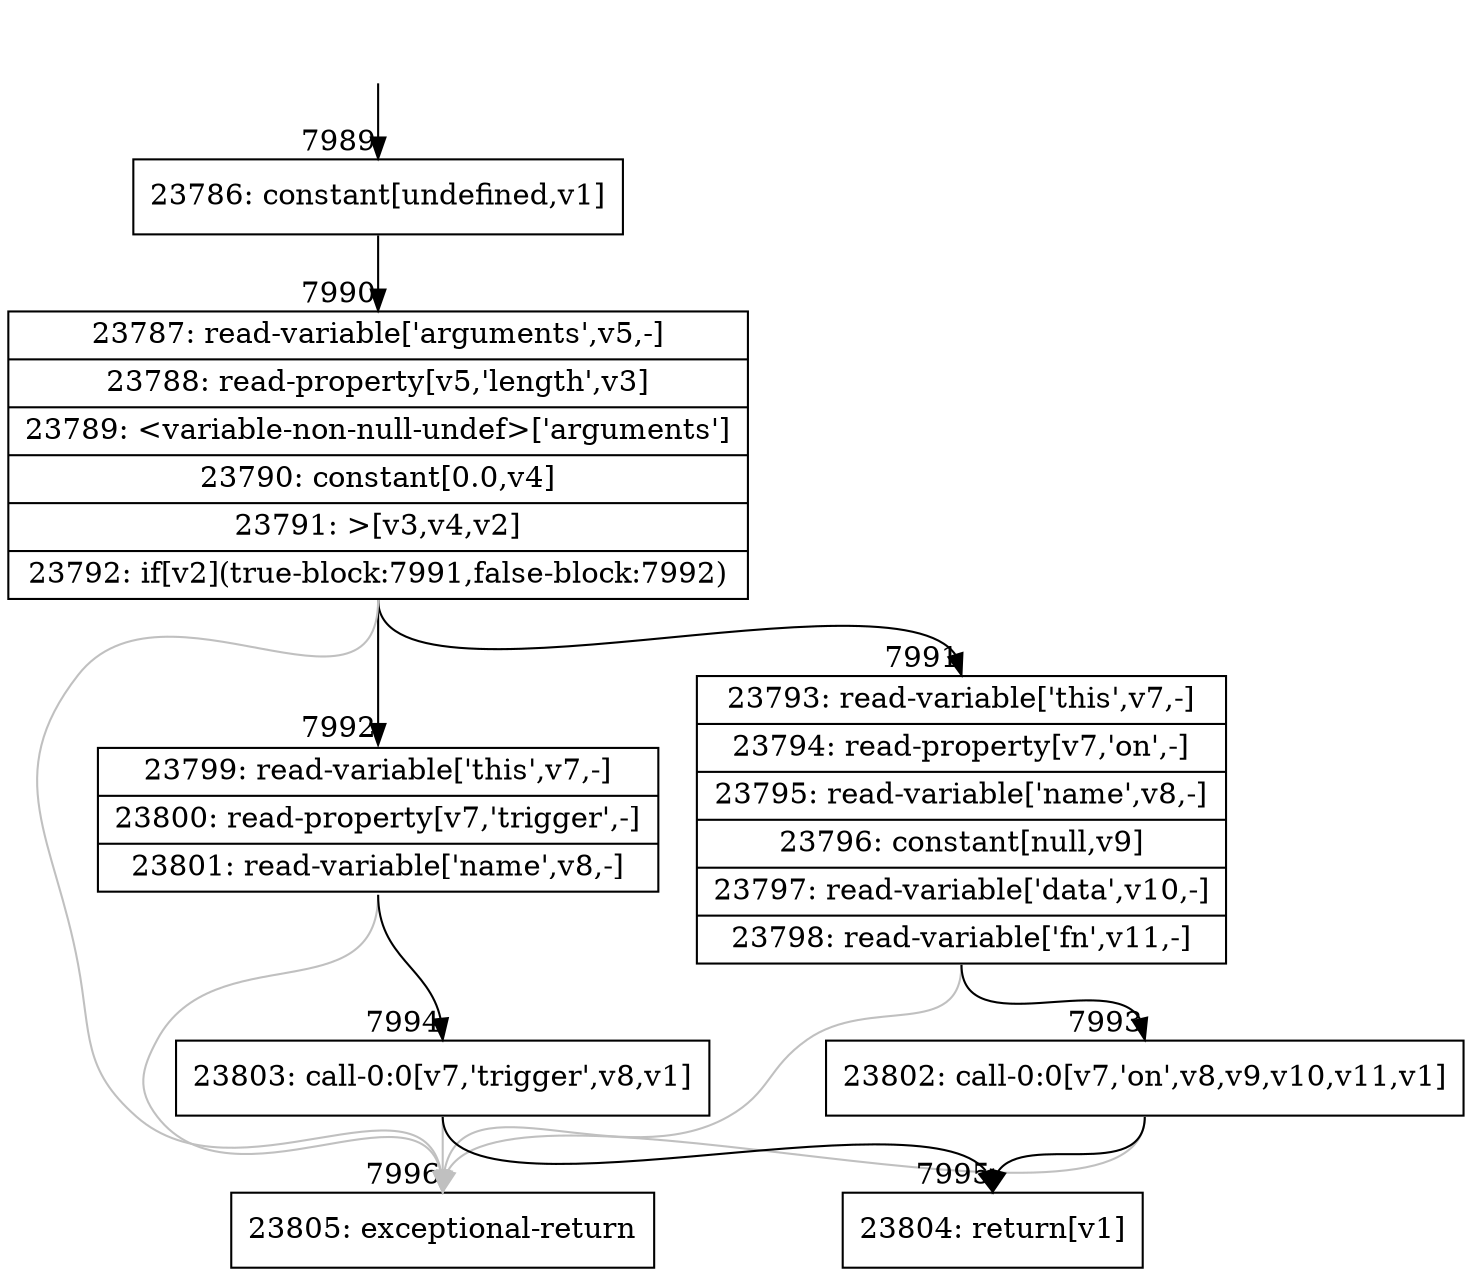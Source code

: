 digraph {
rankdir="TD"
BB_entry496[shape=none,label=""];
BB_entry496 -> BB7989 [tailport=s, headport=n, headlabel="    7989"]
BB7989 [shape=record label="{23786: constant[undefined,v1]}" ] 
BB7989 -> BB7990 [tailport=s, headport=n, headlabel="      7990"]
BB7990 [shape=record label="{23787: read-variable['arguments',v5,-]|23788: read-property[v5,'length',v3]|23789: \<variable-non-null-undef\>['arguments']|23790: constant[0.0,v4]|23791: \>[v3,v4,v2]|23792: if[v2](true-block:7991,false-block:7992)}" ] 
BB7990 -> BB7991 [tailport=s, headport=n, headlabel="      7991"]
BB7990 -> BB7992 [tailport=s, headport=n, headlabel="      7992"]
BB7990 -> BB7996 [tailport=s, headport=n, color=gray, headlabel="      7996"]
BB7991 [shape=record label="{23793: read-variable['this',v7,-]|23794: read-property[v7,'on',-]|23795: read-variable['name',v8,-]|23796: constant[null,v9]|23797: read-variable['data',v10,-]|23798: read-variable['fn',v11,-]}" ] 
BB7991 -> BB7993 [tailport=s, headport=n, headlabel="      7993"]
BB7991 -> BB7996 [tailport=s, headport=n, color=gray]
BB7992 [shape=record label="{23799: read-variable['this',v7,-]|23800: read-property[v7,'trigger',-]|23801: read-variable['name',v8,-]}" ] 
BB7992 -> BB7994 [tailport=s, headport=n, headlabel="      7994"]
BB7992 -> BB7996 [tailport=s, headport=n, color=gray]
BB7993 [shape=record label="{23802: call-0:0[v7,'on',v8,v9,v10,v11,v1]}" ] 
BB7993 -> BB7995 [tailport=s, headport=n, headlabel="      7995"]
BB7993 -> BB7996 [tailport=s, headport=n, color=gray]
BB7994 [shape=record label="{23803: call-0:0[v7,'trigger',v8,v1]}" ] 
BB7994 -> BB7995 [tailport=s, headport=n]
BB7994 -> BB7996 [tailport=s, headport=n, color=gray]
BB7995 [shape=record label="{23804: return[v1]}" ] 
BB7996 [shape=record label="{23805: exceptional-return}" ] 
}
